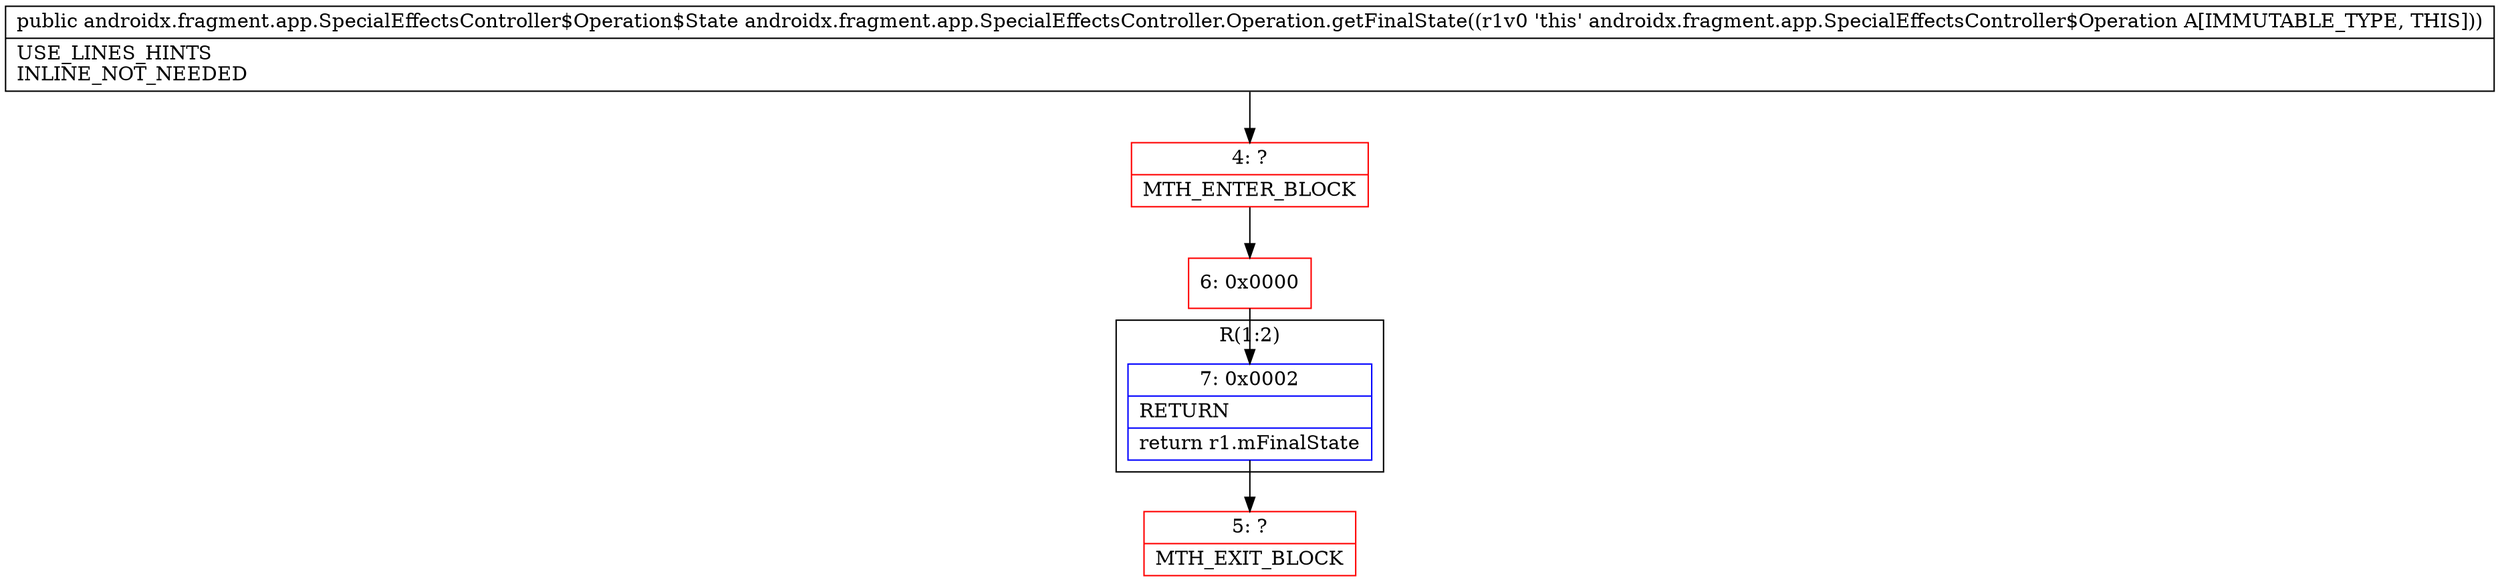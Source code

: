 digraph "CFG forandroidx.fragment.app.SpecialEffectsController.Operation.getFinalState()Landroidx\/fragment\/app\/SpecialEffectsController$Operation$State;" {
subgraph cluster_Region_192097084 {
label = "R(1:2)";
node [shape=record,color=blue];
Node_7 [shape=record,label="{7\:\ 0x0002|RETURN\l|return r1.mFinalState\l}"];
}
Node_4 [shape=record,color=red,label="{4\:\ ?|MTH_ENTER_BLOCK\l}"];
Node_6 [shape=record,color=red,label="{6\:\ 0x0000}"];
Node_5 [shape=record,color=red,label="{5\:\ ?|MTH_EXIT_BLOCK\l}"];
MethodNode[shape=record,label="{public androidx.fragment.app.SpecialEffectsController$Operation$State androidx.fragment.app.SpecialEffectsController.Operation.getFinalState((r1v0 'this' androidx.fragment.app.SpecialEffectsController$Operation A[IMMUTABLE_TYPE, THIS]))  | USE_LINES_HINTS\lINLINE_NOT_NEEDED\l}"];
MethodNode -> Node_4;Node_7 -> Node_5;
Node_4 -> Node_6;
Node_6 -> Node_7;
}

